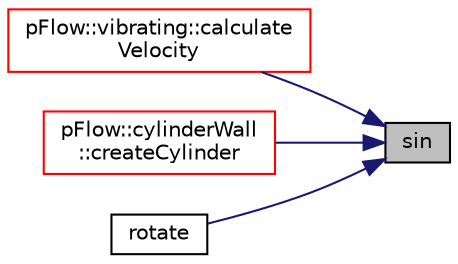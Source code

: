 digraph "sin"
{
 // LATEX_PDF_SIZE
  edge [fontname="Helvetica",fontsize="10",labelfontname="Helvetica",labelfontsize="10"];
  node [fontname="Helvetica",fontsize="10",shape=record];
  rankdir="RL";
  Node1 [label="sin",height=0.2,width=0.4,color="black", fillcolor="grey75", style="filled", fontcolor="black",tooltip=" "];
  Node1 -> Node2 [dir="back",color="midnightblue",fontsize="10",style="solid",fontname="Helvetica"];
  Node2 [label="pFlow::vibrating::calculate\lVelocity",height=0.2,width=0.4,color="red", fillcolor="white", style="filled",URL="$classpFlow_1_1vibrating.html#a6a741ca4b36f2376aeb2650d274bc2b0",tooltip=" "];
  Node1 -> Node4 [dir="back",color="midnightblue",fontsize="10",style="solid",fontname="Helvetica"];
  Node4 [label="pFlow::cylinderWall\l::createCylinder",height=0.2,width=0.4,color="red", fillcolor="white", style="filled",URL="$classpFlow_1_1cylinderWall.html#a9b3466f78d2e5f857c033324c8e311a6",tooltip=" "];
  Node1 -> Node7 [dir="back",color="midnightblue",fontsize="10",style="solid",fontname="Helvetica"];
  Node7 [label="rotate",height=0.2,width=0.4,color="black", fillcolor="white", style="filled",URL="$namespacepFlow.html#a034c724ff7abc5e882752e6d04db34cf",tooltip=" "];
}
